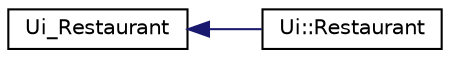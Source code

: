 digraph "Graphical Class Hierarchy"
{
 // LATEX_PDF_SIZE
  edge [fontname="Helvetica",fontsize="10",labelfontname="Helvetica",labelfontsize="10"];
  node [fontname="Helvetica",fontsize="10",shape=record];
  rankdir="LR";
  Node0 [label="Ui_Restaurant",height=0.2,width=0.4,color="black", fillcolor="white", style="filled",URL="$classUi__Restaurant.html",tooltip=" "];
  Node0 -> Node1 [dir="back",color="midnightblue",fontsize="10",style="solid",fontname="Helvetica"];
  Node1 [label="Ui::Restaurant",height=0.2,width=0.4,color="black", fillcolor="white", style="filled",URL="$classUi_1_1Restaurant.html",tooltip=" "];
}
